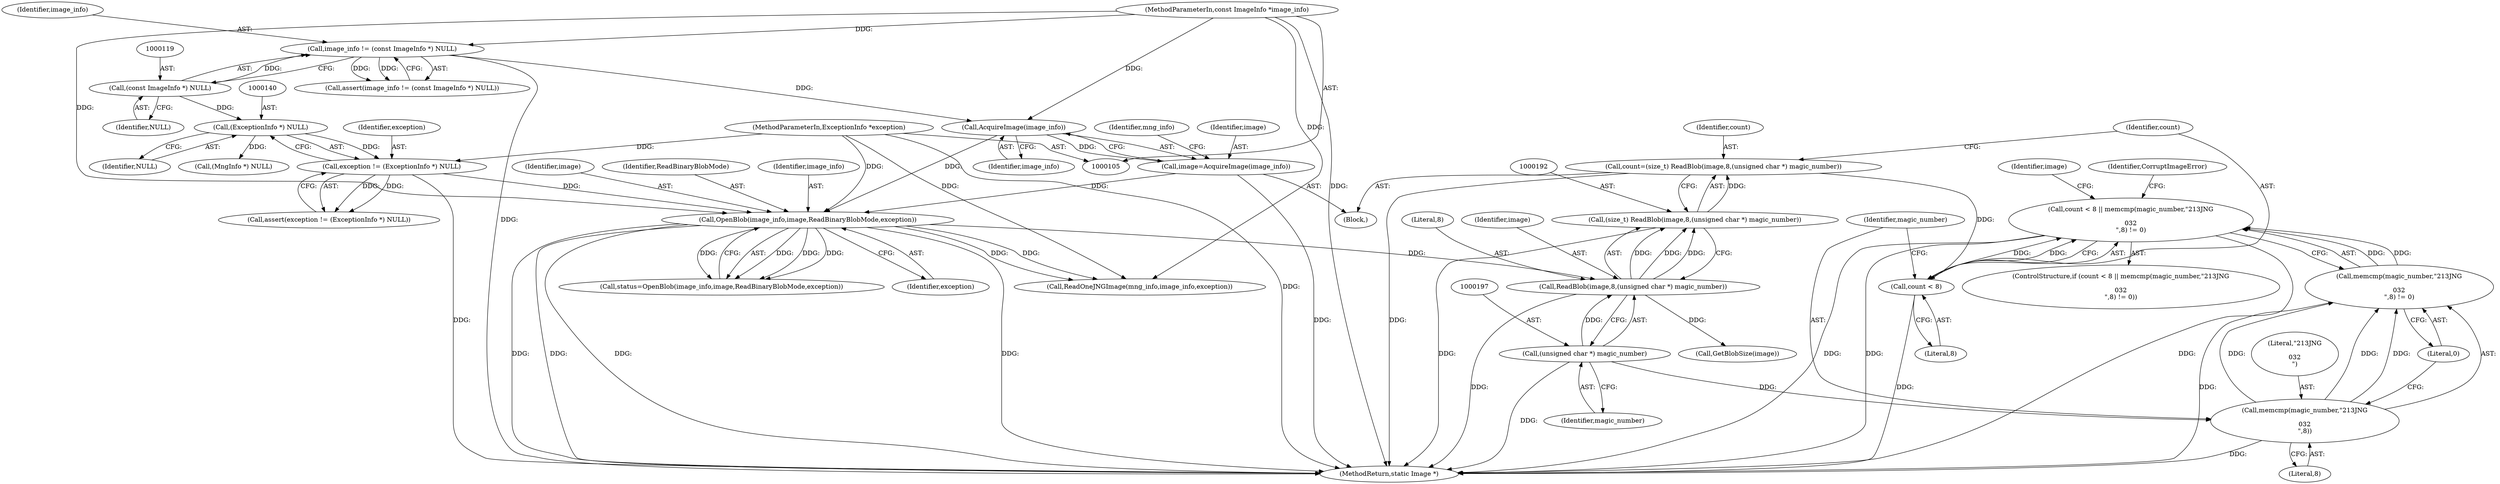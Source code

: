 digraph "0_ImageMagick_aa84944b405acebbeefe871d0f64969b9e9f31ac@API" {
"1000200" [label="(Call,count < 8 || memcmp(magic_number,\"\213JNG\r\n\032\n\",8) != 0)"];
"1000201" [label="(Call,count < 8)"];
"1000189" [label="(Call,count=(size_t) ReadBlob(image,8,(unsigned char *) magic_number))"];
"1000191" [label="(Call,(size_t) ReadBlob(image,8,(unsigned char *) magic_number))"];
"1000193" [label="(Call,ReadBlob(image,8,(unsigned char *) magic_number))"];
"1000165" [label="(Call,OpenBlob(image_info,image,ReadBinaryBlobMode,exception))"];
"1000156" [label="(Call,AcquireImage(image_info))"];
"1000116" [label="(Call,image_info != (const ImageInfo *) NULL)"];
"1000106" [label="(MethodParameterIn,const ImageInfo *image_info)"];
"1000118" [label="(Call,(const ImageInfo *) NULL)"];
"1000154" [label="(Call,image=AcquireImage(image_info))"];
"1000137" [label="(Call,exception != (ExceptionInfo *) NULL)"];
"1000107" [label="(MethodParameterIn,ExceptionInfo *exception)"];
"1000139" [label="(Call,(ExceptionInfo *) NULL)"];
"1000196" [label="(Call,(unsigned char *) magic_number)"];
"1000204" [label="(Call,memcmp(magic_number,\"\213JNG\r\n\032\n\",8) != 0)"];
"1000205" [label="(Call,memcmp(magic_number,\"\213JNG\r\n\032\n\",8))"];
"1000205" [label="(Call,memcmp(magic_number,\"\213JNG\r\n\032\n\",8))"];
"1000168" [label="(Identifier,ReadBinaryBlobMode)"];
"1000154" [label="(Call,image=AcquireImage(image_info))"];
"1000201" [label="(Call,count < 8)"];
"1000189" [label="(Call,count=(size_t) ReadBlob(image,8,(unsigned char *) magic_number))"];
"1000195" [label="(Literal,8)"];
"1000138" [label="(Identifier,exception)"];
"1000190" [label="(Identifier,count)"];
"1000193" [label="(Call,ReadBlob(image,8,(unsigned char *) magic_number))"];
"1000208" [label="(Literal,8)"];
"1000117" [label="(Identifier,image_info)"];
"1000163" [label="(Call,status=OpenBlob(image_info,image,ReadBinaryBlobMode,exception))"];
"1000203" [label="(Literal,8)"];
"1000196" [label="(Call,(unsigned char *) magic_number)"];
"1000155" [label="(Identifier,image)"];
"1000169" [label="(Identifier,exception)"];
"1000216" [label="(Identifier,image)"];
"1000211" [label="(Identifier,CorruptImageError)"];
"1000139" [label="(Call,(ExceptionInfo *) NULL)"];
"1000120" [label="(Identifier,NULL)"];
"1000108" [label="(Block,)"];
"1000206" [label="(Identifier,magic_number)"];
"1000166" [label="(Identifier,image_info)"];
"1000159" [label="(Identifier,mng_info)"];
"1000323" [label="(MethodReturn,static Image *)"];
"1000202" [label="(Identifier,count)"];
"1000209" [label="(Literal,0)"];
"1000252" [label="(Call,ReadOneJNGImage(mng_info,image_info,exception))"];
"1000200" [label="(Call,count < 8 || memcmp(magic_number,\"\213JNG\r\n\032\n\",8) != 0)"];
"1000204" [label="(Call,memcmp(magic_number,\"\213JNG\r\n\032\n\",8) != 0)"];
"1000107" [label="(MethodParameterIn,ExceptionInfo *exception)"];
"1000116" [label="(Call,image_info != (const ImageInfo *) NULL)"];
"1000160" [label="(Call,(MngInfo *) NULL)"];
"1000137" [label="(Call,exception != (ExceptionInfo *) NULL)"];
"1000118" [label="(Call,(const ImageInfo *) NULL)"];
"1000165" [label="(Call,OpenBlob(image_info,image,ReadBinaryBlobMode,exception))"];
"1000215" [label="(Call,GetBlobSize(image))"];
"1000115" [label="(Call,assert(image_info != (const ImageInfo *) NULL))"];
"1000199" [label="(ControlStructure,if (count < 8 || memcmp(magic_number,\"\213JNG\r\n\032\n\",8) != 0))"];
"1000207" [label="(Literal,\"\213JNG\r\n\032\n\")"];
"1000141" [label="(Identifier,NULL)"];
"1000198" [label="(Identifier,magic_number)"];
"1000156" [label="(Call,AcquireImage(image_info))"];
"1000106" [label="(MethodParameterIn,const ImageInfo *image_info)"];
"1000194" [label="(Identifier,image)"];
"1000191" [label="(Call,(size_t) ReadBlob(image,8,(unsigned char *) magic_number))"];
"1000136" [label="(Call,assert(exception != (ExceptionInfo *) NULL))"];
"1000167" [label="(Identifier,image)"];
"1000157" [label="(Identifier,image_info)"];
"1000200" -> "1000199"  [label="AST: "];
"1000200" -> "1000201"  [label="CFG: "];
"1000200" -> "1000204"  [label="CFG: "];
"1000201" -> "1000200"  [label="AST: "];
"1000204" -> "1000200"  [label="AST: "];
"1000211" -> "1000200"  [label="CFG: "];
"1000216" -> "1000200"  [label="CFG: "];
"1000200" -> "1000323"  [label="DDG: "];
"1000200" -> "1000323"  [label="DDG: "];
"1000200" -> "1000323"  [label="DDG: "];
"1000201" -> "1000200"  [label="DDG: "];
"1000201" -> "1000200"  [label="DDG: "];
"1000204" -> "1000200"  [label="DDG: "];
"1000204" -> "1000200"  [label="DDG: "];
"1000201" -> "1000203"  [label="CFG: "];
"1000202" -> "1000201"  [label="AST: "];
"1000203" -> "1000201"  [label="AST: "];
"1000206" -> "1000201"  [label="CFG: "];
"1000201" -> "1000323"  [label="DDG: "];
"1000189" -> "1000201"  [label="DDG: "];
"1000189" -> "1000108"  [label="AST: "];
"1000189" -> "1000191"  [label="CFG: "];
"1000190" -> "1000189"  [label="AST: "];
"1000191" -> "1000189"  [label="AST: "];
"1000202" -> "1000189"  [label="CFG: "];
"1000189" -> "1000323"  [label="DDG: "];
"1000191" -> "1000189"  [label="DDG: "];
"1000191" -> "1000193"  [label="CFG: "];
"1000192" -> "1000191"  [label="AST: "];
"1000193" -> "1000191"  [label="AST: "];
"1000191" -> "1000323"  [label="DDG: "];
"1000193" -> "1000191"  [label="DDG: "];
"1000193" -> "1000191"  [label="DDG: "];
"1000193" -> "1000191"  [label="DDG: "];
"1000193" -> "1000196"  [label="CFG: "];
"1000194" -> "1000193"  [label="AST: "];
"1000195" -> "1000193"  [label="AST: "];
"1000196" -> "1000193"  [label="AST: "];
"1000193" -> "1000323"  [label="DDG: "];
"1000165" -> "1000193"  [label="DDG: "];
"1000196" -> "1000193"  [label="DDG: "];
"1000193" -> "1000215"  [label="DDG: "];
"1000165" -> "1000163"  [label="AST: "];
"1000165" -> "1000169"  [label="CFG: "];
"1000166" -> "1000165"  [label="AST: "];
"1000167" -> "1000165"  [label="AST: "];
"1000168" -> "1000165"  [label="AST: "];
"1000169" -> "1000165"  [label="AST: "];
"1000163" -> "1000165"  [label="CFG: "];
"1000165" -> "1000323"  [label="DDG: "];
"1000165" -> "1000323"  [label="DDG: "];
"1000165" -> "1000323"  [label="DDG: "];
"1000165" -> "1000323"  [label="DDG: "];
"1000165" -> "1000163"  [label="DDG: "];
"1000165" -> "1000163"  [label="DDG: "];
"1000165" -> "1000163"  [label="DDG: "];
"1000165" -> "1000163"  [label="DDG: "];
"1000156" -> "1000165"  [label="DDG: "];
"1000106" -> "1000165"  [label="DDG: "];
"1000154" -> "1000165"  [label="DDG: "];
"1000137" -> "1000165"  [label="DDG: "];
"1000107" -> "1000165"  [label="DDG: "];
"1000165" -> "1000252"  [label="DDG: "];
"1000165" -> "1000252"  [label="DDG: "];
"1000156" -> "1000154"  [label="AST: "];
"1000156" -> "1000157"  [label="CFG: "];
"1000157" -> "1000156"  [label="AST: "];
"1000154" -> "1000156"  [label="CFG: "];
"1000156" -> "1000154"  [label="DDG: "];
"1000116" -> "1000156"  [label="DDG: "];
"1000106" -> "1000156"  [label="DDG: "];
"1000116" -> "1000115"  [label="AST: "];
"1000116" -> "1000118"  [label="CFG: "];
"1000117" -> "1000116"  [label="AST: "];
"1000118" -> "1000116"  [label="AST: "];
"1000115" -> "1000116"  [label="CFG: "];
"1000116" -> "1000323"  [label="DDG: "];
"1000116" -> "1000115"  [label="DDG: "];
"1000116" -> "1000115"  [label="DDG: "];
"1000106" -> "1000116"  [label="DDG: "];
"1000118" -> "1000116"  [label="DDG: "];
"1000106" -> "1000105"  [label="AST: "];
"1000106" -> "1000323"  [label="DDG: "];
"1000106" -> "1000252"  [label="DDG: "];
"1000118" -> "1000120"  [label="CFG: "];
"1000119" -> "1000118"  [label="AST: "];
"1000120" -> "1000118"  [label="AST: "];
"1000118" -> "1000139"  [label="DDG: "];
"1000154" -> "1000108"  [label="AST: "];
"1000155" -> "1000154"  [label="AST: "];
"1000159" -> "1000154"  [label="CFG: "];
"1000154" -> "1000323"  [label="DDG: "];
"1000137" -> "1000136"  [label="AST: "];
"1000137" -> "1000139"  [label="CFG: "];
"1000138" -> "1000137"  [label="AST: "];
"1000139" -> "1000137"  [label="AST: "];
"1000136" -> "1000137"  [label="CFG: "];
"1000137" -> "1000323"  [label="DDG: "];
"1000137" -> "1000136"  [label="DDG: "];
"1000137" -> "1000136"  [label="DDG: "];
"1000107" -> "1000137"  [label="DDG: "];
"1000139" -> "1000137"  [label="DDG: "];
"1000107" -> "1000105"  [label="AST: "];
"1000107" -> "1000323"  [label="DDG: "];
"1000107" -> "1000252"  [label="DDG: "];
"1000139" -> "1000141"  [label="CFG: "];
"1000140" -> "1000139"  [label="AST: "];
"1000141" -> "1000139"  [label="AST: "];
"1000139" -> "1000160"  [label="DDG: "];
"1000196" -> "1000198"  [label="CFG: "];
"1000197" -> "1000196"  [label="AST: "];
"1000198" -> "1000196"  [label="AST: "];
"1000196" -> "1000323"  [label="DDG: "];
"1000196" -> "1000205"  [label="DDG: "];
"1000204" -> "1000209"  [label="CFG: "];
"1000205" -> "1000204"  [label="AST: "];
"1000209" -> "1000204"  [label="AST: "];
"1000204" -> "1000323"  [label="DDG: "];
"1000205" -> "1000204"  [label="DDG: "];
"1000205" -> "1000204"  [label="DDG: "];
"1000205" -> "1000204"  [label="DDG: "];
"1000205" -> "1000208"  [label="CFG: "];
"1000206" -> "1000205"  [label="AST: "];
"1000207" -> "1000205"  [label="AST: "];
"1000208" -> "1000205"  [label="AST: "];
"1000209" -> "1000205"  [label="CFG: "];
"1000205" -> "1000323"  [label="DDG: "];
}
